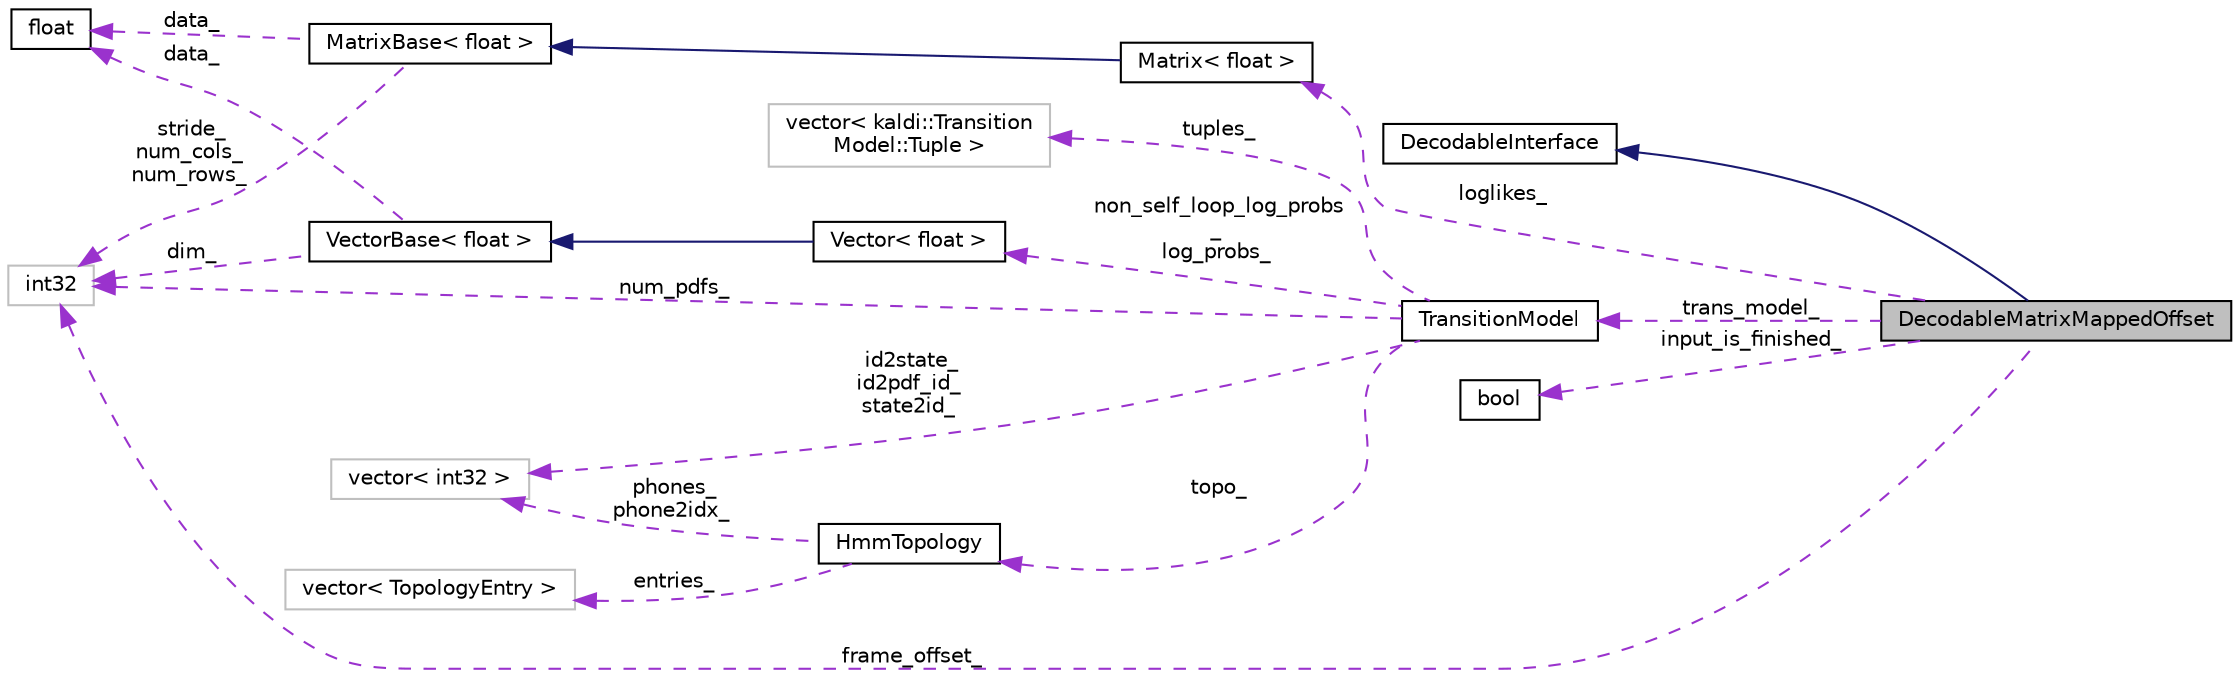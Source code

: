 digraph "DecodableMatrixMappedOffset"
{
  edge [fontname="Helvetica",fontsize="10",labelfontname="Helvetica",labelfontsize="10"];
  node [fontname="Helvetica",fontsize="10",shape=record];
  rankdir="LR";
  Node2 [label="DecodableMatrixMappedOffset",height=0.2,width=0.4,color="black", fillcolor="grey75", style="filled", fontcolor="black"];
  Node3 -> Node2 [dir="back",color="midnightblue",fontsize="10",style="solid",fontname="Helvetica"];
  Node3 [label="DecodableInterface",height=0.2,width=0.4,color="black", fillcolor="white", style="filled",URL="$classkaldi_1_1DecodableInterface.html",tooltip="DecodableInterface provides a link between the (acoustic-modeling and feature-processing) code and th..."];
  Node4 -> Node2 [dir="back",color="darkorchid3",fontsize="10",style="dashed",label=" loglikes_" ,fontname="Helvetica"];
  Node4 [label="Matrix\< float \>",height=0.2,width=0.4,color="black", fillcolor="white", style="filled",URL="$classkaldi_1_1Matrix.html"];
  Node5 -> Node4 [dir="back",color="midnightblue",fontsize="10",style="solid",fontname="Helvetica"];
  Node5 [label="MatrixBase\< float \>",height=0.2,width=0.4,color="black", fillcolor="white", style="filled",URL="$classkaldi_1_1MatrixBase.html"];
  Node6 -> Node5 [dir="back",color="darkorchid3",fontsize="10",style="dashed",label=" data_" ,fontname="Helvetica"];
  Node6 [label="float",height=0.2,width=0.4,color="black", fillcolor="white", style="filled",URL="$classfloat.html"];
  Node7 -> Node5 [dir="back",color="darkorchid3",fontsize="10",style="dashed",label=" stride_\nnum_cols_\nnum_rows_" ,fontname="Helvetica"];
  Node7 [label="int32",height=0.2,width=0.4,color="grey75", fillcolor="white", style="filled"];
  Node8 -> Node2 [dir="back",color="darkorchid3",fontsize="10",style="dashed",label=" input_is_finished_" ,fontname="Helvetica"];
  Node8 [label="bool",height=0.2,width=0.4,color="black", fillcolor="white", style="filled",URL="$classbool.html"];
  Node7 -> Node2 [dir="back",color="darkorchid3",fontsize="10",style="dashed",label=" frame_offset_" ,fontname="Helvetica"];
  Node9 -> Node2 [dir="back",color="darkorchid3",fontsize="10",style="dashed",label=" trans_model_" ,fontname="Helvetica"];
  Node9 [label="TransitionModel",height=0.2,width=0.4,color="black", fillcolor="white", style="filled",URL="$classkaldi_1_1TransitionModel.html"];
  Node10 -> Node9 [dir="back",color="darkorchid3",fontsize="10",style="dashed",label=" topo_" ,fontname="Helvetica"];
  Node10 [label="HmmTopology",height=0.2,width=0.4,color="black", fillcolor="white", style="filled",URL="$classkaldi_1_1HmmTopology.html",tooltip="A class for storing topology information for phones. "];
  Node11 -> Node10 [dir="back",color="darkorchid3",fontsize="10",style="dashed",label=" phones_\nphone2idx_" ,fontname="Helvetica"];
  Node11 [label="vector\< int32 \>",height=0.2,width=0.4,color="grey75", fillcolor="white", style="filled"];
  Node12 -> Node10 [dir="back",color="darkorchid3",fontsize="10",style="dashed",label=" entries_" ,fontname="Helvetica"];
  Node12 [label="vector\< TopologyEntry \>",height=0.2,width=0.4,color="grey75", fillcolor="white", style="filled"];
  Node11 -> Node9 [dir="back",color="darkorchid3",fontsize="10",style="dashed",label=" id2state_\nid2pdf_id_\nstate2id_" ,fontname="Helvetica"];
  Node13 -> Node9 [dir="back",color="darkorchid3",fontsize="10",style="dashed",label=" tuples_" ,fontname="Helvetica"];
  Node13 [label="vector\< kaldi::Transition\lModel::Tuple \>",height=0.2,width=0.4,color="grey75", fillcolor="white", style="filled"];
  Node14 -> Node9 [dir="back",color="darkorchid3",fontsize="10",style="dashed",label=" non_self_loop_log_probs\l_\nlog_probs_" ,fontname="Helvetica"];
  Node14 [label="Vector\< float \>",height=0.2,width=0.4,color="black", fillcolor="white", style="filled",URL="$classkaldi_1_1Vector.html"];
  Node15 -> Node14 [dir="back",color="midnightblue",fontsize="10",style="solid",fontname="Helvetica"];
  Node15 [label="VectorBase\< float \>",height=0.2,width=0.4,color="black", fillcolor="white", style="filled",URL="$classkaldi_1_1VectorBase.html"];
  Node6 -> Node15 [dir="back",color="darkorchid3",fontsize="10",style="dashed",label=" data_" ,fontname="Helvetica"];
  Node7 -> Node15 [dir="back",color="darkorchid3",fontsize="10",style="dashed",label=" dim_" ,fontname="Helvetica"];
  Node7 -> Node9 [dir="back",color="darkorchid3",fontsize="10",style="dashed",label=" num_pdfs_" ,fontname="Helvetica"];
}

